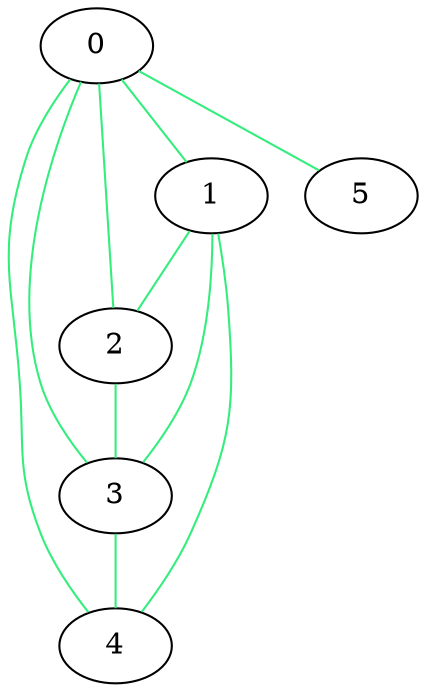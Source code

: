 graph G {
  0 -- 1 [color="#33ed7d"];
  0 -- 2 [color="#33ed7d"];
  0 -- 3 [color="#33ed7d"];
  0 -- 4 [color="#33ed7d"];
  0 -- 5 [color="#33ed7d"];
  1 -- 2 [color="#33ed7d"];
  1 -- 3 [color="#33ed7d"];
  1 -- 4 [color="#33ed7d"];
  2 -- 3 [color="#33ed7d"];
  3 -- 4 [color="#33ed7d"];
}
